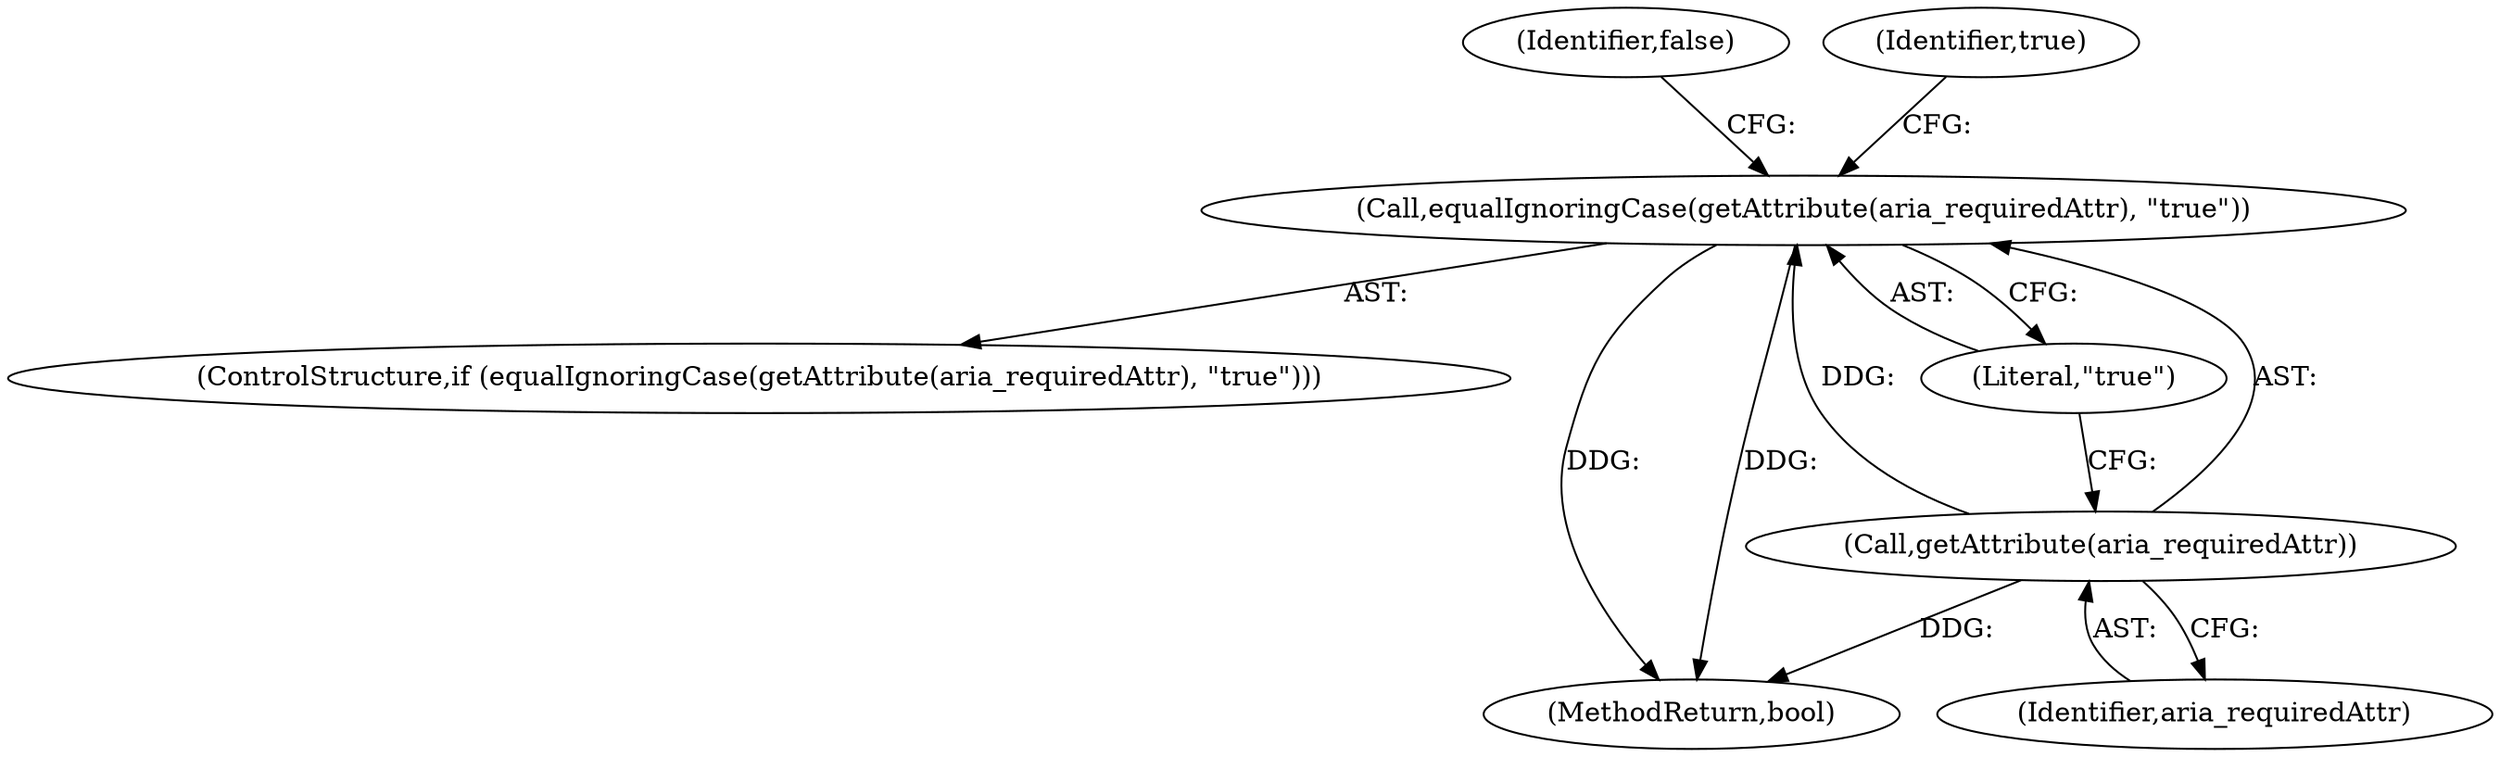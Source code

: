 digraph "1_Chrome_d27468a832d5316884bd02f459cbf493697fd7e1_17@del" {
"1000118" [label="(Call,equalIgnoringCase(getAttribute(aria_requiredAttr), \"true\"))"];
"1000119" [label="(Call,getAttribute(aria_requiredAttr))"];
"1000117" [label="(ControlStructure,if (equalIgnoringCase(getAttribute(aria_requiredAttr), \"true\")))"];
"1000125" [label="(Identifier,false)"];
"1000120" [label="(Identifier,aria_requiredAttr)"];
"1000123" [label="(Identifier,true)"];
"1000121" [label="(Literal,\"true\")"];
"1000118" [label="(Call,equalIgnoringCase(getAttribute(aria_requiredAttr), \"true\"))"];
"1000119" [label="(Call,getAttribute(aria_requiredAttr))"];
"1000126" [label="(MethodReturn,bool)"];
"1000118" -> "1000117"  [label="AST: "];
"1000118" -> "1000121"  [label="CFG: "];
"1000119" -> "1000118"  [label="AST: "];
"1000121" -> "1000118"  [label="AST: "];
"1000123" -> "1000118"  [label="CFG: "];
"1000125" -> "1000118"  [label="CFG: "];
"1000118" -> "1000126"  [label="DDG: "];
"1000118" -> "1000126"  [label="DDG: "];
"1000119" -> "1000118"  [label="DDG: "];
"1000119" -> "1000120"  [label="CFG: "];
"1000120" -> "1000119"  [label="AST: "];
"1000121" -> "1000119"  [label="CFG: "];
"1000119" -> "1000126"  [label="DDG: "];
}
